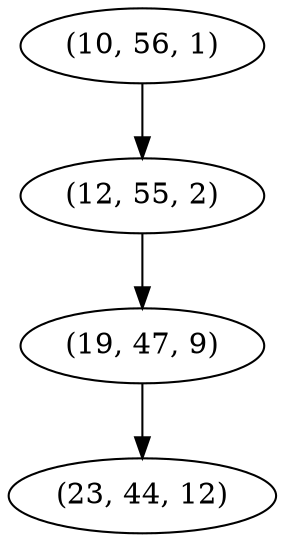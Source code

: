 digraph tree {
    "(10, 56, 1)";
    "(12, 55, 2)";
    "(19, 47, 9)";
    "(23, 44, 12)";
    "(10, 56, 1)" -> "(12, 55, 2)";
    "(12, 55, 2)" -> "(19, 47, 9)";
    "(19, 47, 9)" -> "(23, 44, 12)";
}
